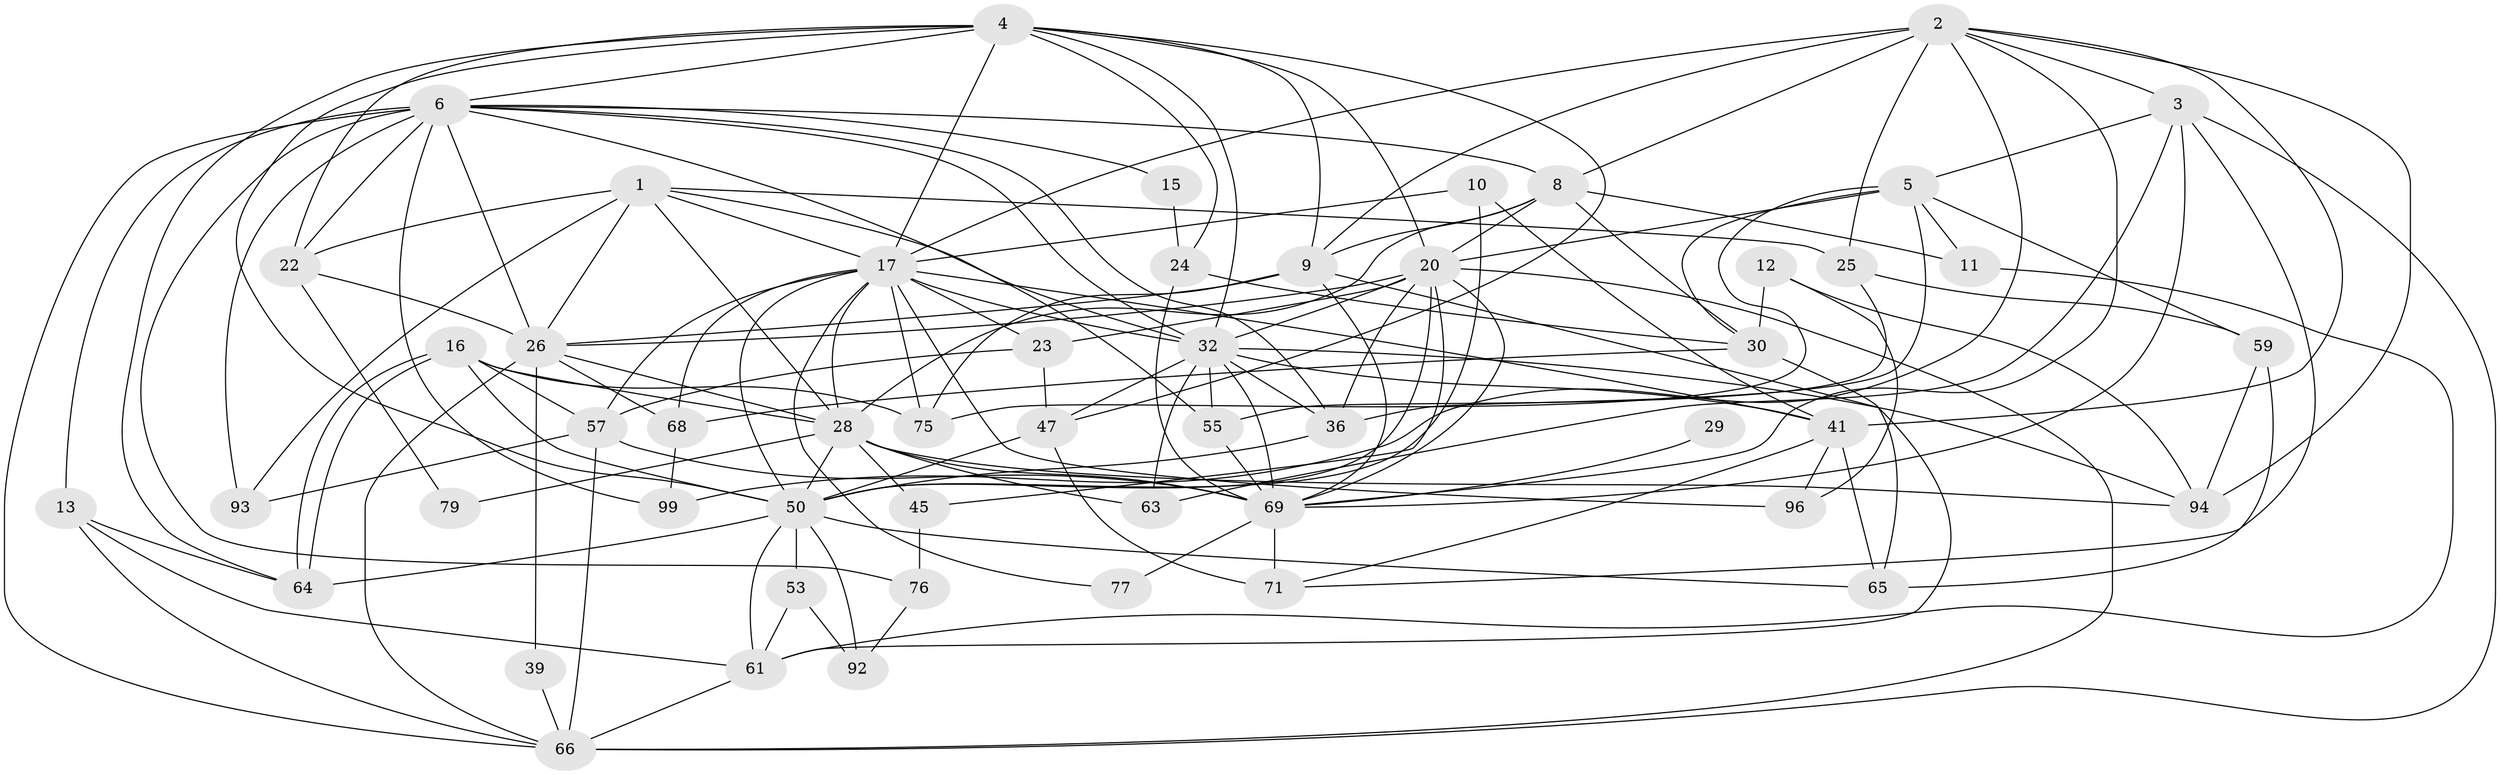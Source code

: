 // original degree distribution, {4: 0.3269230769230769, 5: 0.125, 3: 0.27884615384615385, 2: 0.11538461538461539, 6: 0.07692307692307693, 7: 0.07692307692307693}
// Generated by graph-tools (version 1.1) at 2025/18/03/04/25 18:18:30]
// undirected, 52 vertices, 147 edges
graph export_dot {
graph [start="1"]
  node [color=gray90,style=filled];
  1 [super="+34"];
  2 [super="+19+18"];
  3 [super="+14"];
  4 [super="+7+67"];
  5 [super="+90+84"];
  6 [super="+21+33"];
  8 [super="+43"];
  9 [super="+83+52+49"];
  10;
  11;
  12;
  13;
  15;
  16 [super="+95"];
  17 [super="+72+38"];
  20 [super="+40"];
  22 [super="+97"];
  23 [super="+74"];
  24;
  25;
  26 [super="+88+27+54+51"];
  28 [super="+31"];
  29;
  30 [super="+37"];
  32 [super="+82+70"];
  36 [super="+44+81"];
  39;
  41 [super="+60"];
  45;
  47 [super="+48"];
  50 [super="+58+86+78"];
  53;
  55 [super="+62"];
  57 [super="+91"];
  59;
  61 [super="+89"];
  63;
  64;
  65;
  66 [super="+73"];
  68;
  69 [super="+98+102"];
  71;
  75;
  76;
  77;
  79;
  92;
  93;
  94;
  96;
  99;
  1 -- 22;
  1 -- 93;
  1 -- 17;
  1 -- 25;
  1 -- 26;
  1 -- 32;
  1 -- 28;
  2 -- 99;
  2 -- 25;
  2 -- 3;
  2 -- 94;
  2 -- 8;
  2 -- 69;
  2 -- 17 [weight=2];
  2 -- 41;
  2 -- 9;
  3 -- 71;
  3 -- 63;
  3 -- 66;
  3 -- 69;
  3 -- 5;
  4 -- 64;
  4 -- 47;
  4 -- 17;
  4 -- 20;
  4 -- 24;
  4 -- 50;
  4 -- 6;
  4 -- 9;
  4 -- 32;
  4 -- 22;
  5 -- 75;
  5 -- 59;
  5 -- 11;
  5 -- 36;
  5 -- 30;
  5 -- 20;
  6 -- 93;
  6 -- 36;
  6 -- 99 [weight=2];
  6 -- 22;
  6 -- 8;
  6 -- 13;
  6 -- 15;
  6 -- 32;
  6 -- 66;
  6 -- 55;
  6 -- 26;
  6 -- 76;
  8 -- 28;
  8 -- 20;
  8 -- 11;
  8 -- 30;
  8 -- 9;
  9 -- 61;
  9 -- 75;
  9 -- 69;
  9 -- 26;
  10 -- 41;
  10 -- 17;
  10 -- 50;
  11 -- 61;
  12 -- 94;
  12 -- 30;
  12 -- 96;
  13 -- 64;
  13 -- 61;
  13 -- 66;
  15 -- 24;
  16 -- 64;
  16 -- 64;
  16 -- 75;
  16 -- 28;
  16 -- 57;
  16 -- 50;
  17 -- 75;
  17 -- 77;
  17 -- 96;
  17 -- 68;
  17 -- 41;
  17 -- 50;
  17 -- 23;
  17 -- 32;
  17 -- 57;
  17 -- 28;
  20 -- 66;
  20 -- 36;
  20 -- 69;
  20 -- 45;
  20 -- 23;
  20 -- 26;
  20 -- 32;
  20 -- 50;
  22 -- 79;
  22 -- 26;
  23 -- 47;
  23 -- 57;
  24 -- 30;
  24 -- 69;
  25 -- 59;
  25 -- 55;
  26 -- 39;
  26 -- 68;
  26 -- 66;
  26 -- 28;
  28 -- 69;
  28 -- 45;
  28 -- 79;
  28 -- 50 [weight=3];
  28 -- 94;
  28 -- 63;
  29 -- 69 [weight=2];
  30 -- 65;
  30 -- 68;
  32 -- 36;
  32 -- 69 [weight=2];
  32 -- 41;
  32 -- 47;
  32 -- 55;
  32 -- 94;
  32 -- 63;
  36 -- 50;
  39 -- 66;
  41 -- 71;
  41 -- 96;
  41 -- 65;
  45 -- 76;
  47 -- 71 [weight=2];
  47 -- 50;
  50 -- 53;
  50 -- 64;
  50 -- 65;
  50 -- 61;
  50 -- 92;
  53 -- 92;
  53 -- 61;
  55 -- 69;
  57 -- 66;
  57 -- 93;
  57 -- 69;
  59 -- 65;
  59 -- 94;
  61 -- 66;
  68 -- 99;
  69 -- 77;
  69 -- 71;
  76 -- 92;
}
